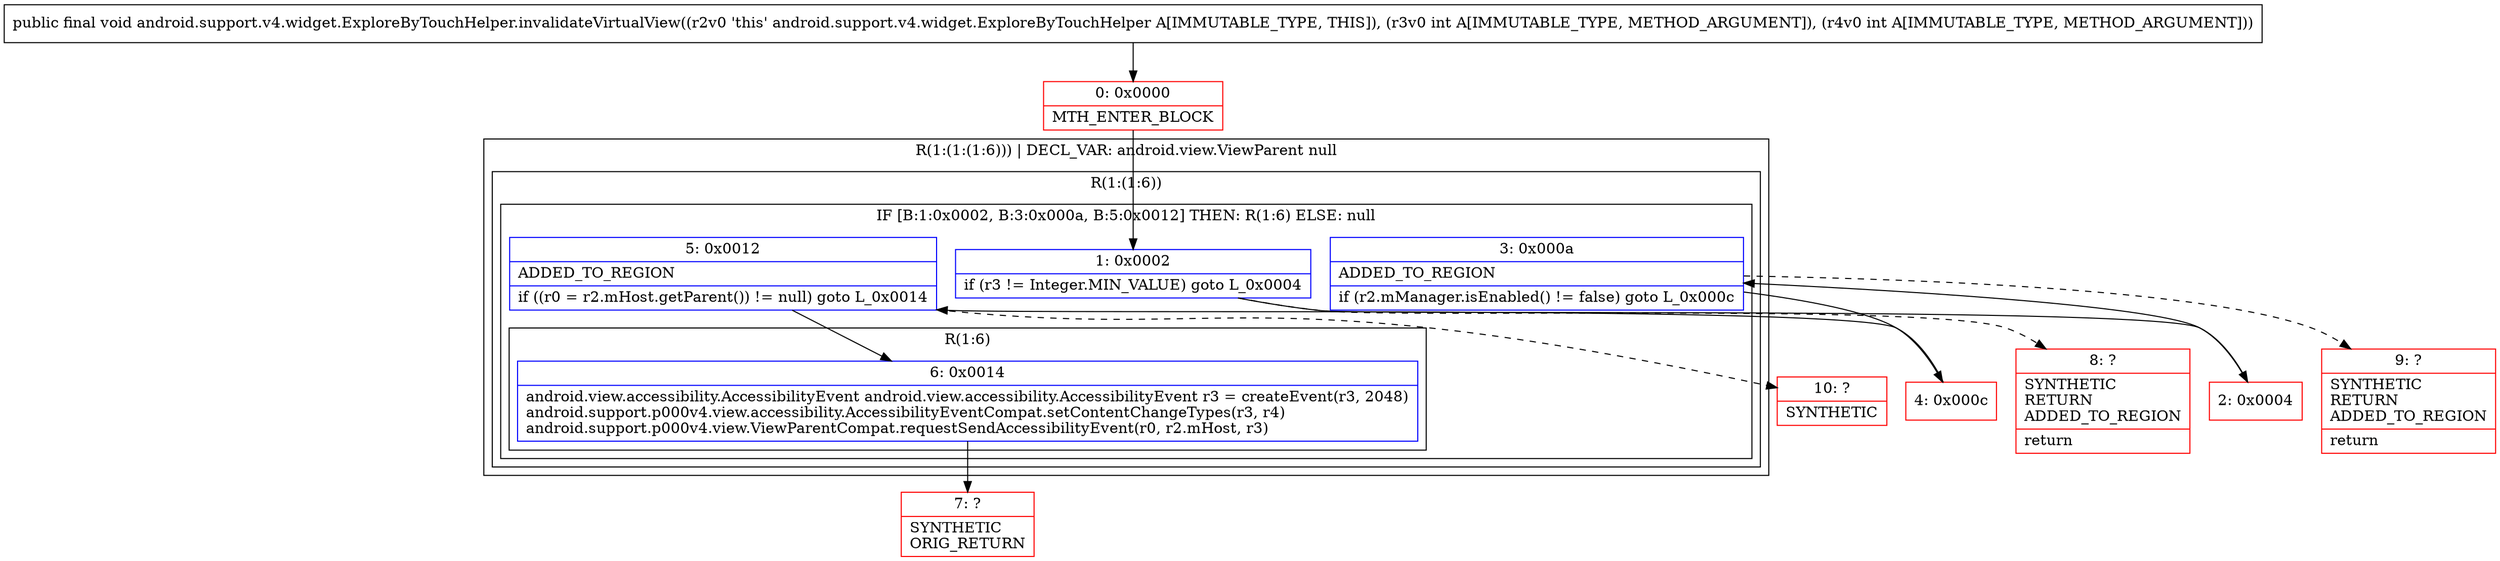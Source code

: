 digraph "CFG forandroid.support.v4.widget.ExploreByTouchHelper.invalidateVirtualView(II)V" {
subgraph cluster_Region_1554439244 {
label = "R(1:(1:(1:6))) | DECL_VAR: android.view.ViewParent null\l";
node [shape=record,color=blue];
subgraph cluster_Region_27748661 {
label = "R(1:(1:6))";
node [shape=record,color=blue];
subgraph cluster_IfRegion_196549336 {
label = "IF [B:1:0x0002, B:3:0x000a, B:5:0x0012] THEN: R(1:6) ELSE: null";
node [shape=record,color=blue];
Node_1 [shape=record,label="{1\:\ 0x0002|if (r3 != Integer.MIN_VALUE) goto L_0x0004\l}"];
Node_3 [shape=record,label="{3\:\ 0x000a|ADDED_TO_REGION\l|if (r2.mManager.isEnabled() != false) goto L_0x000c\l}"];
Node_5 [shape=record,label="{5\:\ 0x0012|ADDED_TO_REGION\l|if ((r0 = r2.mHost.getParent()) != null) goto L_0x0014\l}"];
subgraph cluster_Region_1909373256 {
label = "R(1:6)";
node [shape=record,color=blue];
Node_6 [shape=record,label="{6\:\ 0x0014|android.view.accessibility.AccessibilityEvent android.view.accessibility.AccessibilityEvent r3 = createEvent(r3, 2048)\landroid.support.p000v4.view.accessibility.AccessibilityEventCompat.setContentChangeTypes(r3, r4)\landroid.support.p000v4.view.ViewParentCompat.requestSendAccessibilityEvent(r0, r2.mHost, r3)\l}"];
}
}
}
}
Node_0 [shape=record,color=red,label="{0\:\ 0x0000|MTH_ENTER_BLOCK\l}"];
Node_2 [shape=record,color=red,label="{2\:\ 0x0004}"];
Node_4 [shape=record,color=red,label="{4\:\ 0x000c}"];
Node_7 [shape=record,color=red,label="{7\:\ ?|SYNTHETIC\lORIG_RETURN\l}"];
Node_8 [shape=record,color=red,label="{8\:\ ?|SYNTHETIC\lRETURN\lADDED_TO_REGION\l|return\l}"];
Node_9 [shape=record,color=red,label="{9\:\ ?|SYNTHETIC\lRETURN\lADDED_TO_REGION\l|return\l}"];
Node_10 [shape=record,color=red,label="{10\:\ ?|SYNTHETIC\l}"];
MethodNode[shape=record,label="{public final void android.support.v4.widget.ExploreByTouchHelper.invalidateVirtualView((r2v0 'this' android.support.v4.widget.ExploreByTouchHelper A[IMMUTABLE_TYPE, THIS]), (r3v0 int A[IMMUTABLE_TYPE, METHOD_ARGUMENT]), (r4v0 int A[IMMUTABLE_TYPE, METHOD_ARGUMENT])) }"];
MethodNode -> Node_0;
Node_1 -> Node_2;
Node_1 -> Node_8[style=dashed];
Node_3 -> Node_4;
Node_3 -> Node_9[style=dashed];
Node_5 -> Node_6;
Node_5 -> Node_10[style=dashed];
Node_6 -> Node_7;
Node_0 -> Node_1;
Node_2 -> Node_3;
Node_4 -> Node_5;
}

